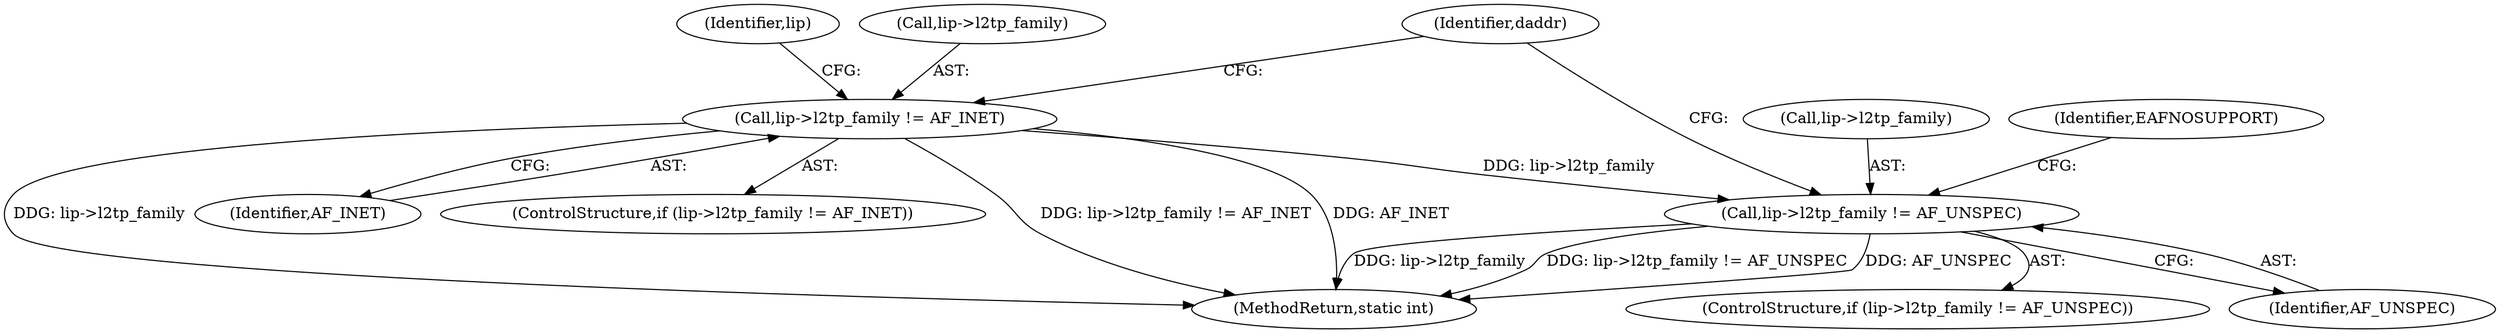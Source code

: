digraph "0_linux_f6d8bd051c391c1c0458a30b2a7abcd939329259_34@pointer" {
"1000175" [label="(Call,lip->l2tp_family != AF_UNSPEC)"];
"1000168" [label="(Call,lip->l2tp_family != AF_INET)"];
"1000179" [label="(Identifier,AF_UNSPEC)"];
"1000176" [label="(Call,lip->l2tp_family)"];
"1000391" [label="(MethodReturn,static int)"];
"1000177" [label="(Identifier,lip)"];
"1000169" [label="(Call,lip->l2tp_family)"];
"1000175" [label="(Call,lip->l2tp_family != AF_UNSPEC)"];
"1000174" [label="(ControlStructure,if (lip->l2tp_family != AF_UNSPEC))"];
"1000172" [label="(Identifier,AF_INET)"];
"1000167" [label="(ControlStructure,if (lip->l2tp_family != AF_INET))"];
"1000168" [label="(Call,lip->l2tp_family != AF_INET)"];
"1000184" [label="(Identifier,daddr)"];
"1000182" [label="(Identifier,EAFNOSUPPORT)"];
"1000175" -> "1000174"  [label="AST: "];
"1000175" -> "1000179"  [label="CFG: "];
"1000176" -> "1000175"  [label="AST: "];
"1000179" -> "1000175"  [label="AST: "];
"1000182" -> "1000175"  [label="CFG: "];
"1000184" -> "1000175"  [label="CFG: "];
"1000175" -> "1000391"  [label="DDG: AF_UNSPEC"];
"1000175" -> "1000391"  [label="DDG: lip->l2tp_family"];
"1000175" -> "1000391"  [label="DDG: lip->l2tp_family != AF_UNSPEC"];
"1000168" -> "1000175"  [label="DDG: lip->l2tp_family"];
"1000168" -> "1000167"  [label="AST: "];
"1000168" -> "1000172"  [label="CFG: "];
"1000169" -> "1000168"  [label="AST: "];
"1000172" -> "1000168"  [label="AST: "];
"1000177" -> "1000168"  [label="CFG: "];
"1000184" -> "1000168"  [label="CFG: "];
"1000168" -> "1000391"  [label="DDG: lip->l2tp_family != AF_INET"];
"1000168" -> "1000391"  [label="DDG: AF_INET"];
"1000168" -> "1000391"  [label="DDG: lip->l2tp_family"];
}
